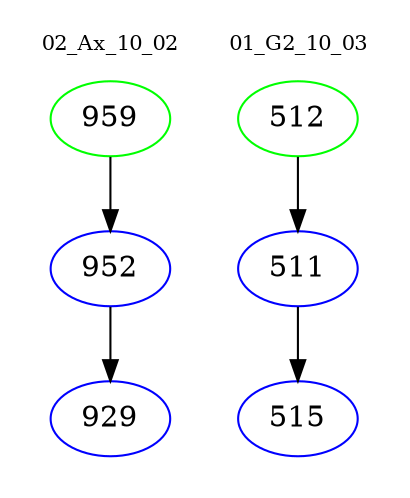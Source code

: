 digraph{
subgraph cluster_0 {
color = white
label = "02_Ax_10_02";
fontsize=10;
T0_959 [label="959", color="green"]
T0_959 -> T0_952 [color="black"]
T0_952 [label="952", color="blue"]
T0_952 -> T0_929 [color="black"]
T0_929 [label="929", color="blue"]
}
subgraph cluster_1 {
color = white
label = "01_G2_10_03";
fontsize=10;
T1_512 [label="512", color="green"]
T1_512 -> T1_511 [color="black"]
T1_511 [label="511", color="blue"]
T1_511 -> T1_515 [color="black"]
T1_515 [label="515", color="blue"]
}
}
